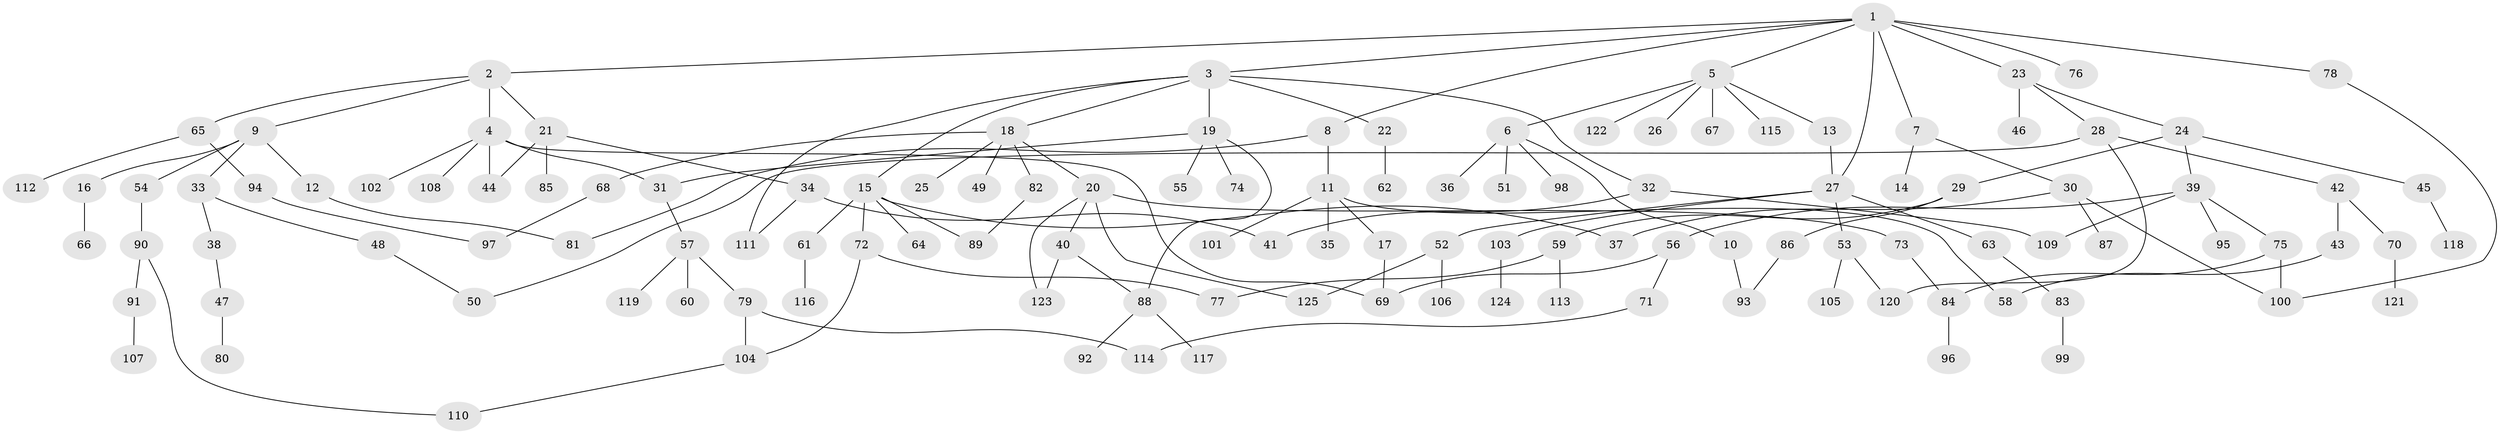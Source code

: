 // Generated by graph-tools (version 1.1) at 2025/00/03/09/25 03:00:59]
// undirected, 125 vertices, 150 edges
graph export_dot {
graph [start="1"]
  node [color=gray90,style=filled];
  1;
  2;
  3;
  4;
  5;
  6;
  7;
  8;
  9;
  10;
  11;
  12;
  13;
  14;
  15;
  16;
  17;
  18;
  19;
  20;
  21;
  22;
  23;
  24;
  25;
  26;
  27;
  28;
  29;
  30;
  31;
  32;
  33;
  34;
  35;
  36;
  37;
  38;
  39;
  40;
  41;
  42;
  43;
  44;
  45;
  46;
  47;
  48;
  49;
  50;
  51;
  52;
  53;
  54;
  55;
  56;
  57;
  58;
  59;
  60;
  61;
  62;
  63;
  64;
  65;
  66;
  67;
  68;
  69;
  70;
  71;
  72;
  73;
  74;
  75;
  76;
  77;
  78;
  79;
  80;
  81;
  82;
  83;
  84;
  85;
  86;
  87;
  88;
  89;
  90;
  91;
  92;
  93;
  94;
  95;
  96;
  97;
  98;
  99;
  100;
  101;
  102;
  103;
  104;
  105;
  106;
  107;
  108;
  109;
  110;
  111;
  112;
  113;
  114;
  115;
  116;
  117;
  118;
  119;
  120;
  121;
  122;
  123;
  124;
  125;
  1 -- 2;
  1 -- 3;
  1 -- 5;
  1 -- 7;
  1 -- 8;
  1 -- 23;
  1 -- 27;
  1 -- 76;
  1 -- 78;
  2 -- 4;
  2 -- 9;
  2 -- 21;
  2 -- 65;
  3 -- 15;
  3 -- 18;
  3 -- 19;
  3 -- 22;
  3 -- 32;
  3 -- 111;
  4 -- 44;
  4 -- 102;
  4 -- 108;
  4 -- 69;
  4 -- 31;
  5 -- 6;
  5 -- 13;
  5 -- 26;
  5 -- 67;
  5 -- 115;
  5 -- 122;
  6 -- 10;
  6 -- 36;
  6 -- 51;
  6 -- 98;
  7 -- 14;
  7 -- 30;
  8 -- 11;
  8 -- 81;
  9 -- 12;
  9 -- 16;
  9 -- 33;
  9 -- 54;
  10 -- 93;
  11 -- 17;
  11 -- 35;
  11 -- 101;
  11 -- 58;
  12 -- 81;
  13 -- 27;
  15 -- 61;
  15 -- 64;
  15 -- 72;
  15 -- 89;
  15 -- 37;
  16 -- 66;
  17 -- 69;
  18 -- 20;
  18 -- 25;
  18 -- 49;
  18 -- 68;
  18 -- 82;
  19 -- 31;
  19 -- 55;
  19 -- 74;
  19 -- 88;
  20 -- 40;
  20 -- 73;
  20 -- 123;
  20 -- 125;
  21 -- 34;
  21 -- 85;
  21 -- 44;
  22 -- 62;
  23 -- 24;
  23 -- 28;
  23 -- 46;
  24 -- 29;
  24 -- 39;
  24 -- 45;
  27 -- 52;
  27 -- 53;
  27 -- 63;
  27 -- 103;
  28 -- 42;
  28 -- 50;
  28 -- 120;
  29 -- 59;
  29 -- 86;
  30 -- 37;
  30 -- 87;
  30 -- 100;
  31 -- 57;
  32 -- 109;
  32 -- 41;
  33 -- 38;
  33 -- 48;
  34 -- 41;
  34 -- 111;
  38 -- 47;
  39 -- 56;
  39 -- 75;
  39 -- 95;
  39 -- 109;
  40 -- 123;
  40 -- 88;
  42 -- 43;
  42 -- 70;
  43 -- 58;
  45 -- 118;
  47 -- 80;
  48 -- 50;
  52 -- 106;
  52 -- 125;
  53 -- 105;
  53 -- 120;
  54 -- 90;
  56 -- 69;
  56 -- 71;
  57 -- 60;
  57 -- 79;
  57 -- 119;
  59 -- 77;
  59 -- 113;
  61 -- 116;
  63 -- 83;
  65 -- 94;
  65 -- 112;
  68 -- 97;
  70 -- 121;
  71 -- 114;
  72 -- 77;
  72 -- 104;
  73 -- 84;
  75 -- 100;
  75 -- 84;
  78 -- 100;
  79 -- 104;
  79 -- 114;
  82 -- 89;
  83 -- 99;
  84 -- 96;
  86 -- 93;
  88 -- 92;
  88 -- 117;
  90 -- 91;
  90 -- 110;
  91 -- 107;
  94 -- 97;
  103 -- 124;
  104 -- 110;
}
